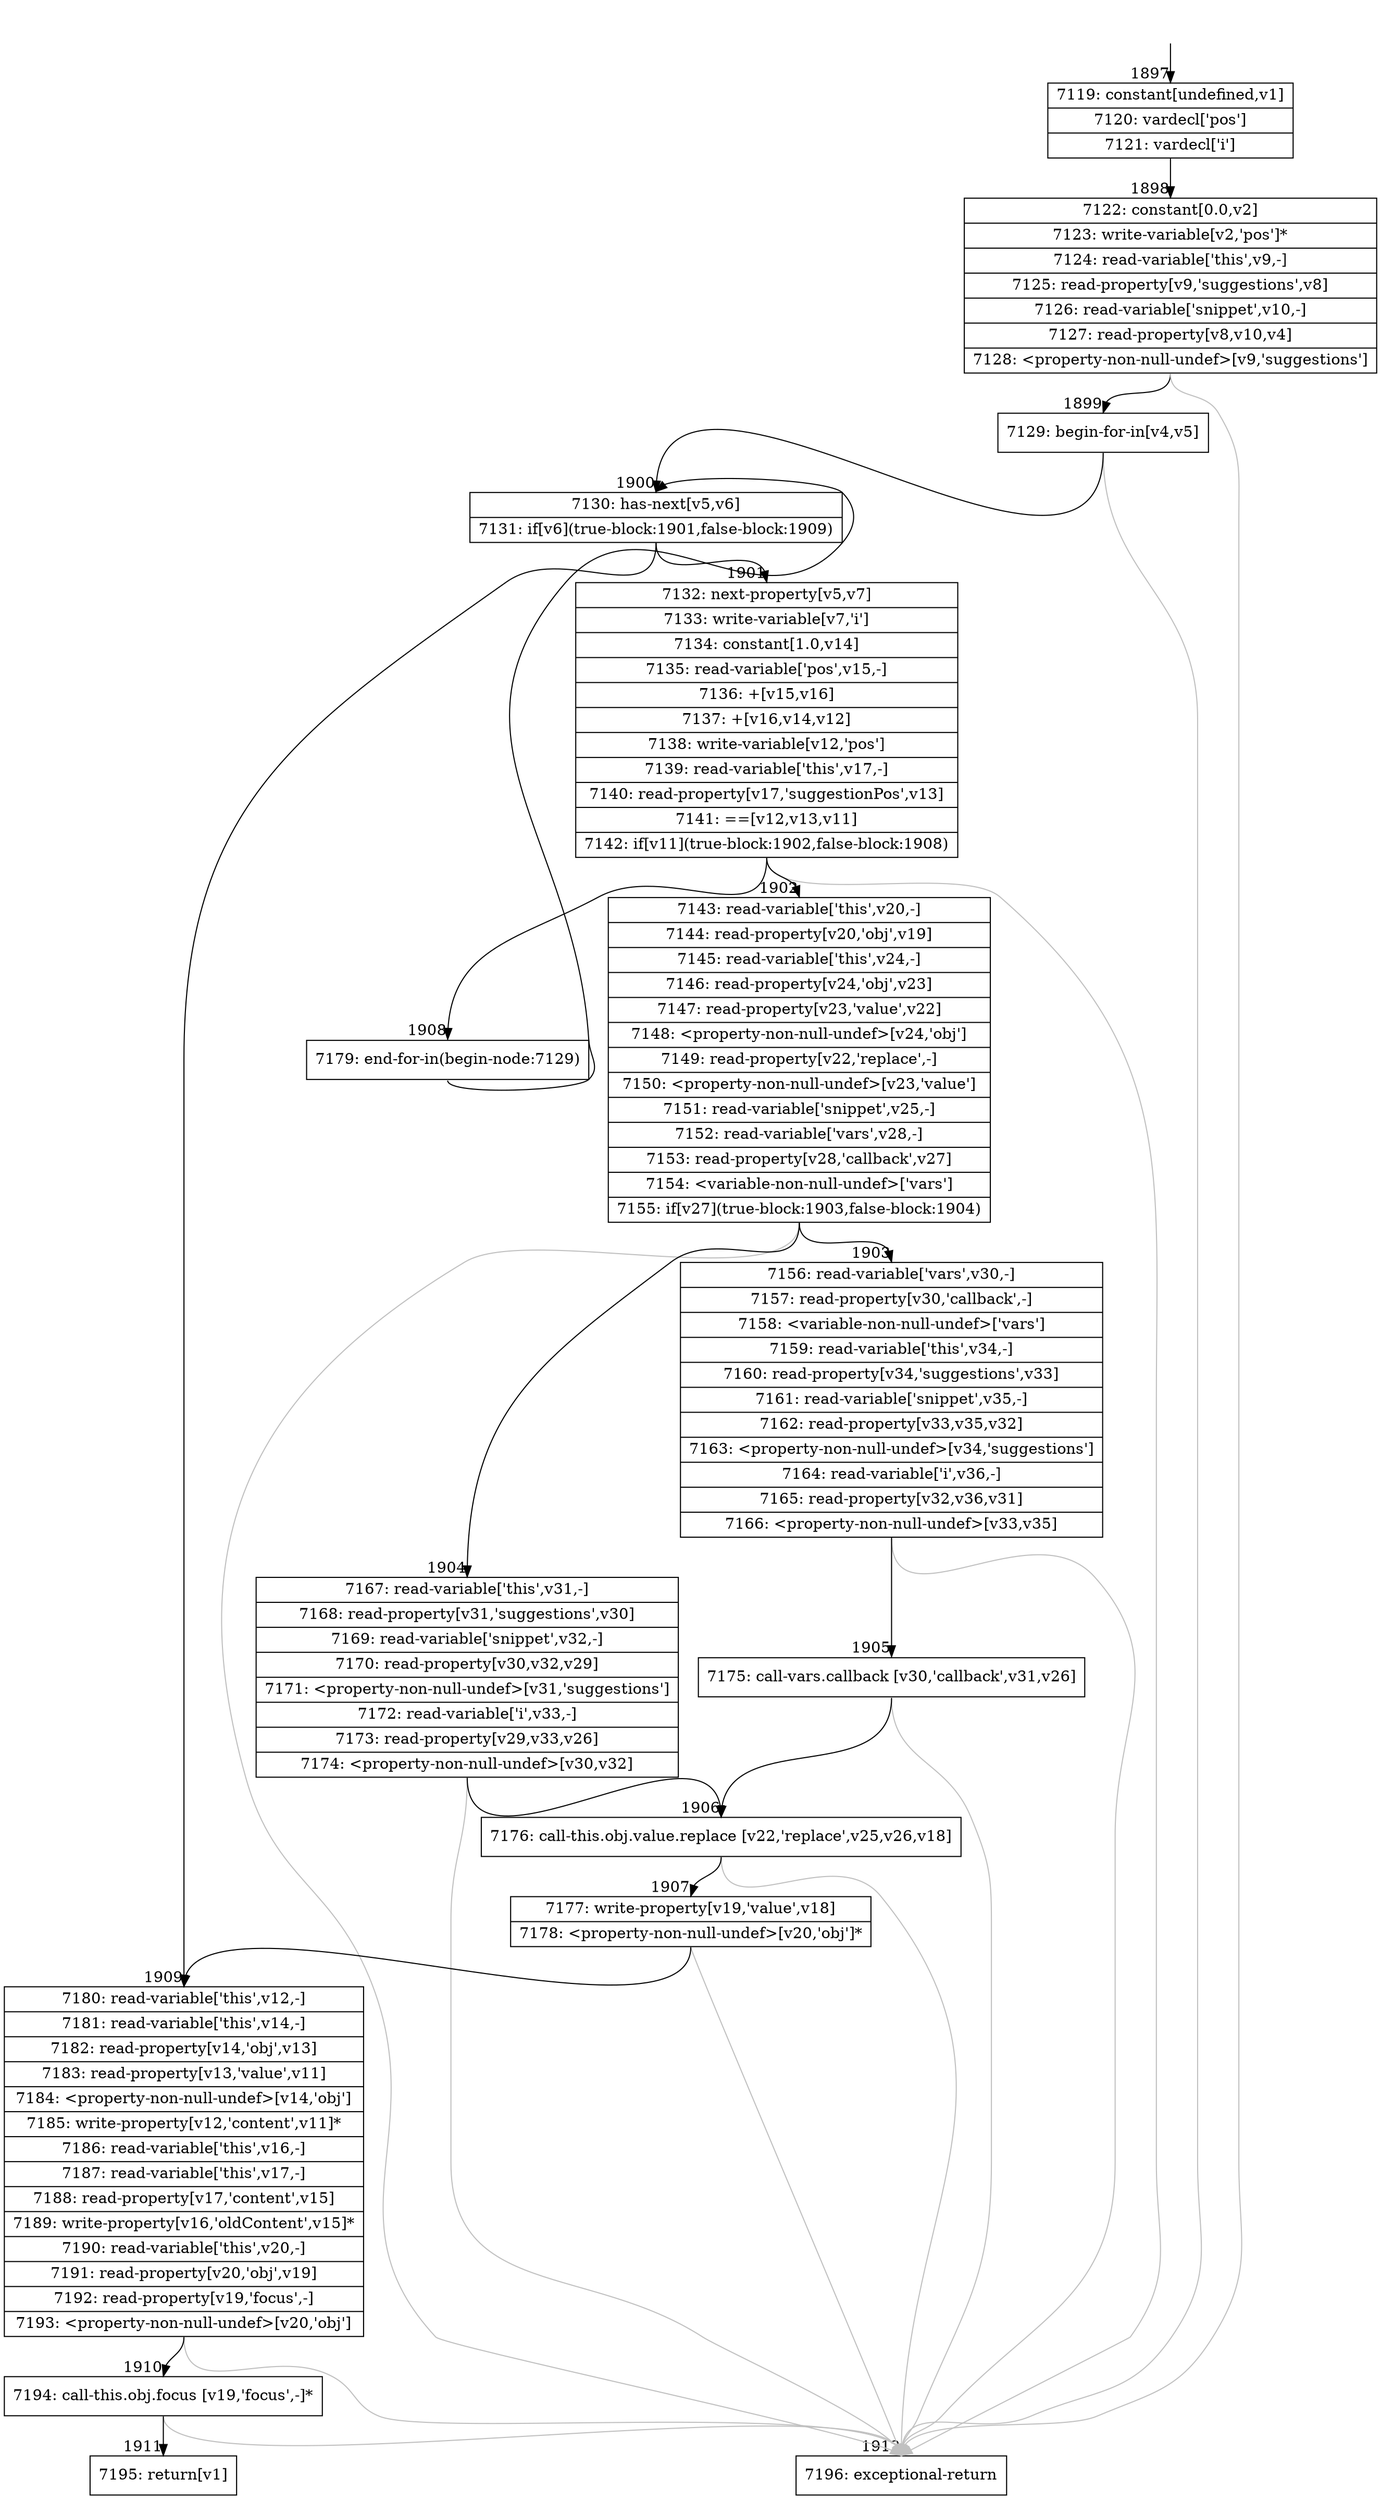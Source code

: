 digraph {
rankdir="TD"
BB_entry105[shape=none,label=""];
BB_entry105 -> BB1897 [tailport=s, headport=n, headlabel="    1897"]
BB1897 [shape=record label="{7119: constant[undefined,v1]|7120: vardecl['pos']|7121: vardecl['i']}" ] 
BB1897 -> BB1898 [tailport=s, headport=n, headlabel="      1898"]
BB1898 [shape=record label="{7122: constant[0.0,v2]|7123: write-variable[v2,'pos']*|7124: read-variable['this',v9,-]|7125: read-property[v9,'suggestions',v8]|7126: read-variable['snippet',v10,-]|7127: read-property[v8,v10,v4]|7128: \<property-non-null-undef\>[v9,'suggestions']}" ] 
BB1898 -> BB1899 [tailport=s, headport=n, headlabel="      1899"]
BB1898 -> BB1912 [tailport=s, headport=n, color=gray, headlabel="      1912"]
BB1899 [shape=record label="{7129: begin-for-in[v4,v5]}" ] 
BB1899 -> BB1900 [tailport=s, headport=n, headlabel="      1900"]
BB1899 -> BB1912 [tailport=s, headport=n, color=gray]
BB1900 [shape=record label="{7130: has-next[v5,v6]|7131: if[v6](true-block:1901,false-block:1909)}" ] 
BB1900 -> BB1901 [tailport=s, headport=n, headlabel="      1901"]
BB1900 -> BB1909 [tailport=s, headport=n, headlabel="      1909"]
BB1901 [shape=record label="{7132: next-property[v5,v7]|7133: write-variable[v7,'i']|7134: constant[1.0,v14]|7135: read-variable['pos',v15,-]|7136: +[v15,v16]|7137: +[v16,v14,v12]|7138: write-variable[v12,'pos']|7139: read-variable['this',v17,-]|7140: read-property[v17,'suggestionPos',v13]|7141: ==[v12,v13,v11]|7142: if[v11](true-block:1902,false-block:1908)}" ] 
BB1901 -> BB1902 [tailport=s, headport=n, headlabel="      1902"]
BB1901 -> BB1908 [tailport=s, headport=n, headlabel="      1908"]
BB1901 -> BB1912 [tailport=s, headport=n, color=gray]
BB1902 [shape=record label="{7143: read-variable['this',v20,-]|7144: read-property[v20,'obj',v19]|7145: read-variable['this',v24,-]|7146: read-property[v24,'obj',v23]|7147: read-property[v23,'value',v22]|7148: \<property-non-null-undef\>[v24,'obj']|7149: read-property[v22,'replace',-]|7150: \<property-non-null-undef\>[v23,'value']|7151: read-variable['snippet',v25,-]|7152: read-variable['vars',v28,-]|7153: read-property[v28,'callback',v27]|7154: \<variable-non-null-undef\>['vars']|7155: if[v27](true-block:1903,false-block:1904)}" ] 
BB1902 -> BB1903 [tailport=s, headport=n, headlabel="      1903"]
BB1902 -> BB1904 [tailport=s, headport=n, headlabel="      1904"]
BB1902 -> BB1912 [tailport=s, headport=n, color=gray]
BB1903 [shape=record label="{7156: read-variable['vars',v30,-]|7157: read-property[v30,'callback',-]|7158: \<variable-non-null-undef\>['vars']|7159: read-variable['this',v34,-]|7160: read-property[v34,'suggestions',v33]|7161: read-variable['snippet',v35,-]|7162: read-property[v33,v35,v32]|7163: \<property-non-null-undef\>[v34,'suggestions']|7164: read-variable['i',v36,-]|7165: read-property[v32,v36,v31]|7166: \<property-non-null-undef\>[v33,v35]}" ] 
BB1903 -> BB1905 [tailport=s, headport=n, headlabel="      1905"]
BB1903 -> BB1912 [tailport=s, headport=n, color=gray]
BB1904 [shape=record label="{7167: read-variable['this',v31,-]|7168: read-property[v31,'suggestions',v30]|7169: read-variable['snippet',v32,-]|7170: read-property[v30,v32,v29]|7171: \<property-non-null-undef\>[v31,'suggestions']|7172: read-variable['i',v33,-]|7173: read-property[v29,v33,v26]|7174: \<property-non-null-undef\>[v30,v32]}" ] 
BB1904 -> BB1906 [tailport=s, headport=n, headlabel="      1906"]
BB1904 -> BB1912 [tailport=s, headport=n, color=gray]
BB1905 [shape=record label="{7175: call-vars.callback [v30,'callback',v31,v26]}" ] 
BB1905 -> BB1906 [tailport=s, headport=n]
BB1905 -> BB1912 [tailport=s, headport=n, color=gray]
BB1906 [shape=record label="{7176: call-this.obj.value.replace [v22,'replace',v25,v26,v18]}" ] 
BB1906 -> BB1907 [tailport=s, headport=n, headlabel="      1907"]
BB1906 -> BB1912 [tailport=s, headport=n, color=gray]
BB1907 [shape=record label="{7177: write-property[v19,'value',v18]|7178: \<property-non-null-undef\>[v20,'obj']*}" ] 
BB1907 -> BB1909 [tailport=s, headport=n]
BB1907 -> BB1912 [tailport=s, headport=n, color=gray]
BB1908 [shape=record label="{7179: end-for-in(begin-node:7129)}" ] 
BB1908 -> BB1900 [tailport=s, headport=n]
BB1909 [shape=record label="{7180: read-variable['this',v12,-]|7181: read-variable['this',v14,-]|7182: read-property[v14,'obj',v13]|7183: read-property[v13,'value',v11]|7184: \<property-non-null-undef\>[v14,'obj']|7185: write-property[v12,'content',v11]*|7186: read-variable['this',v16,-]|7187: read-variable['this',v17,-]|7188: read-property[v17,'content',v15]|7189: write-property[v16,'oldContent',v15]*|7190: read-variable['this',v20,-]|7191: read-property[v20,'obj',v19]|7192: read-property[v19,'focus',-]|7193: \<property-non-null-undef\>[v20,'obj']}" ] 
BB1909 -> BB1910 [tailport=s, headport=n, headlabel="      1910"]
BB1909 -> BB1912 [tailport=s, headport=n, color=gray]
BB1910 [shape=record label="{7194: call-this.obj.focus [v19,'focus',-]*}" ] 
BB1910 -> BB1911 [tailport=s, headport=n, headlabel="      1911"]
BB1910 -> BB1912 [tailport=s, headport=n, color=gray]
BB1911 [shape=record label="{7195: return[v1]}" ] 
BB1912 [shape=record label="{7196: exceptional-return}" ] 
//#$~ 1404
}
